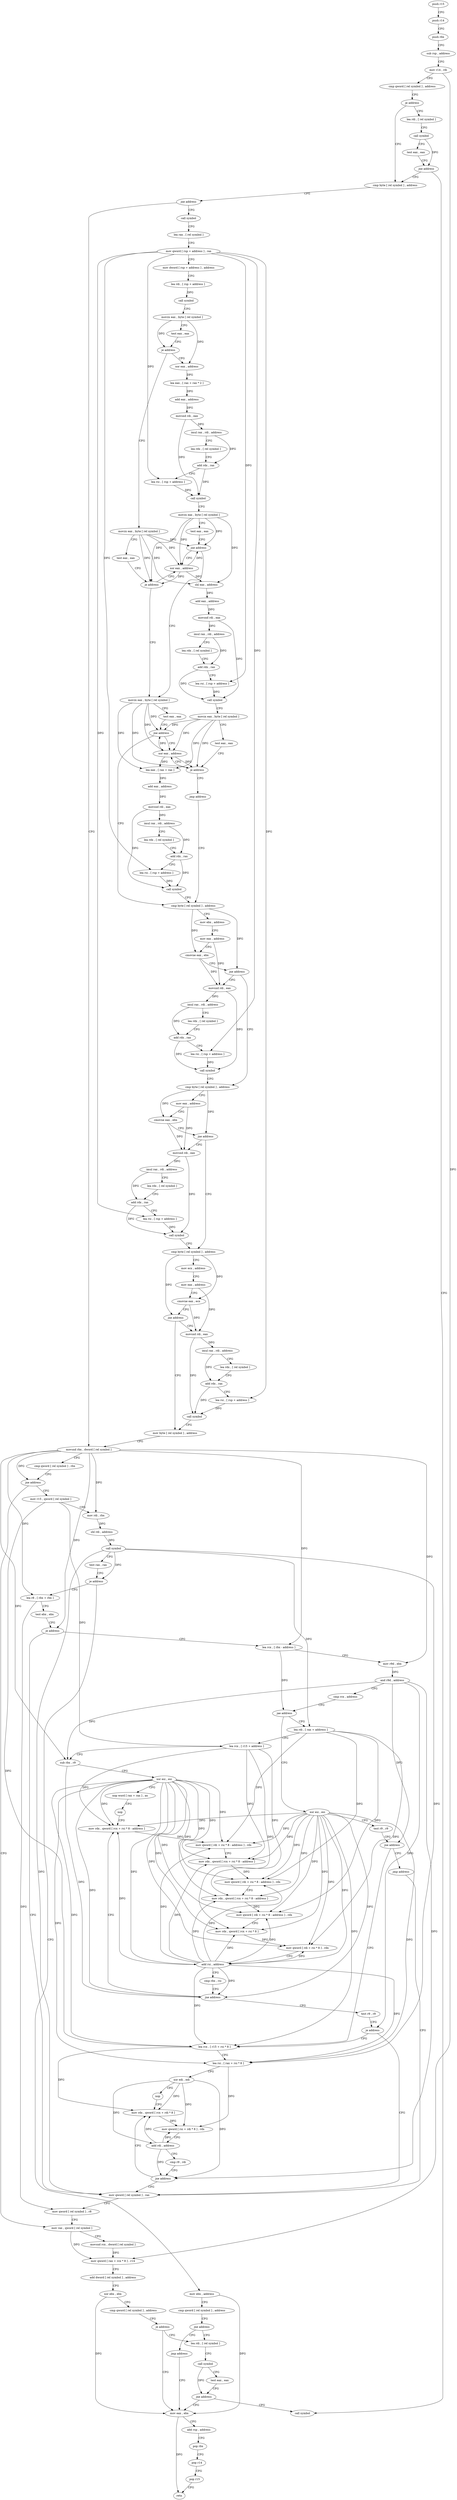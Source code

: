 digraph "func" {
"174272" [label = "push r15" ]
"174274" [label = "push r14" ]
"174276" [label = "push rbx" ]
"174277" [label = "sub rsp , address" ]
"174284" [label = "mov r14 , rdi" ]
"174287" [label = "cmp qword [ rel symbol ] , address" ]
"174295" [label = "je address" ]
"174317" [label = "cmp byte [ rel symbol ] , address" ]
"174297" [label = "lea rdi , [ rel symbol ]" ]
"174324" [label = "jne address" ]
"174606" [label = "movsxd rbx , dword [ rel symbol ]" ]
"174330" [label = "call symbol" ]
"174304" [label = "call symbol" ]
"174309" [label = "test eax , eax" ]
"174311" [label = "jne address" ]
"175027" [label = "call symbol" ]
"174613" [label = "cmp qword [ rel symbol ] , rbx" ]
"174620" [label = "jne address" ]
"174959" [label = "mov rax , qword [ rel symbol ]" ]
"174626" [label = "mov r15 , qword [ rel symbol ]" ]
"174335" [label = "lea rax , [ rel symbol ]" ]
"174342" [label = "mov qword [ rsp + address ] , rax" ]
"174347" [label = "mov dword [ rsp + address ] , address" ]
"174358" [label = "lea rdi , [ rsp + address ]" ]
"174363" [label = "call symbol" ]
"174368" [label = "movzx eax , byte [ rel symbol ]" ]
"174375" [label = "test eax , eax" ]
"174377" [label = "je address" ]
"174703" [label = "xor eax , address" ]
"174383" [label = "movzx eax , byte [ rel symbol ]" ]
"174966" [label = "movsxd rcx , dword [ rel symbol ]" ]
"174973" [label = "mov qword [ rax + rcx * 8 ] , r14" ]
"174977" [label = "add dword [ rel symbol ] , address" ]
"174984" [label = "xor ebx , ebx" ]
"174986" [label = "cmp qword [ rel symbol ] , address" ]
"174994" [label = "je address" ]
"175012" [label = "mov eax , ebx" ]
"174996" [label = "lea rdi , [ rel symbol ]" ]
"174633" [label = "mov rdi , rbx" ]
"174636" [label = "shl rdi , address" ]
"174640" [label = "call symbol" ]
"174645" [label = "test rax , rax" ]
"174648" [label = "je address" ]
"174816" [label = "mov ebx , address" ]
"174654" [label = "lea r8 , [ rbx + rbx ]" ]
"174706" [label = "lea eax , [ rax + rax * 2 ]" ]
"174709" [label = "add eax , address" ]
"174712" [label = "movsxd rdi , eax" ]
"174715" [label = "imul rax , rdi , address" ]
"174722" [label = "lea rdx , [ rel symbol ]" ]
"174729" [label = "add rdx , rax" ]
"174732" [label = "lea rsi , [ rsp + address ]" ]
"174737" [label = "call symbol" ]
"174742" [label = "movzx eax , byte [ rel symbol ]" ]
"174749" [label = "test eax , eax" ]
"174751" [label = "jne address" ]
"174398" [label = "movzx eax , byte [ rel symbol ]" ]
"174757" [label = "xor eax , address" ]
"174390" [label = "test eax , eax" ]
"174392" [label = "je address" ]
"175014" [label = "add rsp , address" ]
"175021" [label = "pop rbx" ]
"175022" [label = "pop r14" ]
"175024" [label = "pop r15" ]
"175026" [label = "retn" ]
"175003" [label = "call symbol" ]
"175008" [label = "test eax , eax" ]
"175010" [label = "jne address" ]
"174821" [label = "cmp qword [ rel symbol ] , address" ]
"174829" [label = "jne address" ]
"174835" [label = "jmp address" ]
"174658" [label = "test ebx , ebx" ]
"174660" [label = "je address" ]
"174945" [label = "mov qword [ rel symbol ] , rax" ]
"174666" [label = "lea rcx , [ rbx - address ]" ]
"174405" [label = "test eax , eax" ]
"174407" [label = "jne address" ]
"174448" [label = "cmp byte [ rel symbol ] , address" ]
"174409" [label = "xor eax , address" ]
"174760" [label = "shl eax , address" ]
"174763" [label = "add eax , address" ]
"174766" [label = "movsxd rdi , eax" ]
"174769" [label = "imul rax , rdi , address" ]
"174776" [label = "lea rdx , [ rel symbol ]" ]
"174783" [label = "add rdx , rax" ]
"174786" [label = "lea rsi , [ rsp + address ]" ]
"174791" [label = "call symbol" ]
"174796" [label = "movzx eax , byte [ rel symbol ]" ]
"174803" [label = "test eax , eax" ]
"174805" [label = "je address" ]
"174811" [label = "jmp address" ]
"174952" [label = "mov qword [ rel symbol ] , r8" ]
"174670" [label = "mov r9d , ebx" ]
"174673" [label = "and r9d , address" ]
"174677" [label = "cmp rcx , address" ]
"174681" [label = "jae address" ]
"174840" [label = "lea rdi , [ rax + address ]" ]
"174687" [label = "xor esi , esi" ]
"174455" [label = "mov ebx , address" ]
"174460" [label = "mov eax , address" ]
"174465" [label = "cmovne eax , ebx" ]
"174468" [label = "jne address" ]
"174500" [label = "cmp byte [ rel symbol ] , address" ]
"174470" [label = "movsxd rdi , eax" ]
"174412" [label = "lea eax , [ rax + rax ]" ]
"174415" [label = "add eax , address" ]
"174418" [label = "movsxd rdi , eax" ]
"174421" [label = "imul rax , rdi , address" ]
"174428" [label = "lea rdx , [ rel symbol ]" ]
"174435" [label = "add rdx , rax" ]
"174438" [label = "lea rsi , [ rsp + address ]" ]
"174443" [label = "call symbol" ]
"174844" [label = "lea rcx , [ r15 + address ]" ]
"174848" [label = "sub rbx , r9" ]
"174851" [label = "xor esi , esi" ]
"174853" [label = "nop word [ rax + rax ] , ax" ]
"174863" [label = "nop" ]
"174864" [label = "mov rdx , qword [ rcx + rsi * 8 - address ]" ]
"174689" [label = "test r9 , r9" ]
"174692" [label = "jne address" ]
"174916" [label = "lea rcx , [ r15 + rsi * 8 ]" ]
"174698" [label = "jmp address" ]
"174507" [label = "mov eax , address" ]
"174512" [label = "cmovne eax , ebx" ]
"174515" [label = "jne address" ]
"174547" [label = "cmp byte [ rel symbol ] , address" ]
"174517" [label = "movsxd rdi , eax" ]
"174473" [label = "imul rax , rdi , address" ]
"174480" [label = "lea rdx , [ rel symbol ]" ]
"174487" [label = "add rdx , rax" ]
"174490" [label = "lea rsi , [ rsp + address ]" ]
"174495" [label = "call symbol" ]
"174869" [label = "mov qword [ rdi + rsi * 8 - address ] , rdx" ]
"174874" [label = "mov rdx , qword [ rcx + rsi * 8 - address ]" ]
"174879" [label = "mov qword [ rdi + rsi * 8 - address ] , rdx" ]
"174884" [label = "mov rdx , qword [ rcx + rsi * 8 - address ]" ]
"174889" [label = "mov qword [ rdi + rsi * 8 - address ] , rdx" ]
"174894" [label = "mov rdx , qword [ rcx + rsi * 8 ]" ]
"174898" [label = "mov qword [ rdi + rsi * 8 ] , rdx" ]
"174902" [label = "add rsi , address" ]
"174906" [label = "cmp rbx , rsi" ]
"174909" [label = "jne address" ]
"174911" [label = "test r9 , r9" ]
"174914" [label = "je address" ]
"174920" [label = "lea rsi , [ rax + rsi * 8 ]" ]
"174924" [label = "xor edi , edi" ]
"174926" [label = "nop" ]
"174928" [label = "mov rdx , qword [ rcx + rdi * 8 ]" ]
"174554" [label = "mov ecx , address" ]
"174559" [label = "mov eax , address" ]
"174564" [label = "cmovne eax , ecx" ]
"174567" [label = "jne address" ]
"174599" [label = "mov byte [ rel symbol ] , address" ]
"174569" [label = "movsxd rdi , eax" ]
"174520" [label = "imul rax , rdi , address" ]
"174527" [label = "lea rdx , [ rel symbol ]" ]
"174534" [label = "add rdx , rax" ]
"174537" [label = "lea rsi , [ rsp + address ]" ]
"174542" [label = "call symbol" ]
"174932" [label = "mov qword [ rsi + rdi * 8 ] , rdx" ]
"174936" [label = "add rdi , address" ]
"174940" [label = "cmp r9 , rdi" ]
"174943" [label = "jne address" ]
"174572" [label = "imul rax , rdi , address" ]
"174579" [label = "lea rdx , [ rel symbol ]" ]
"174586" [label = "add rdx , rax" ]
"174589" [label = "lea rsi , [ rsp + address ]" ]
"174594" [label = "call symbol" ]
"174272" -> "174274" [ label = "CFG" ]
"174274" -> "174276" [ label = "CFG" ]
"174276" -> "174277" [ label = "CFG" ]
"174277" -> "174284" [ label = "CFG" ]
"174284" -> "174287" [ label = "CFG" ]
"174284" -> "174973" [ label = "DFG" ]
"174287" -> "174295" [ label = "CFG" ]
"174295" -> "174317" [ label = "CFG" ]
"174295" -> "174297" [ label = "CFG" ]
"174317" -> "174324" [ label = "CFG" ]
"174297" -> "174304" [ label = "CFG" ]
"174324" -> "174606" [ label = "CFG" ]
"174324" -> "174330" [ label = "CFG" ]
"174606" -> "174613" [ label = "CFG" ]
"174606" -> "174620" [ label = "DFG" ]
"174606" -> "174633" [ label = "DFG" ]
"174606" -> "174654" [ label = "DFG" ]
"174606" -> "174660" [ label = "DFG" ]
"174606" -> "174666" [ label = "DFG" ]
"174606" -> "174670" [ label = "DFG" ]
"174606" -> "174848" [ label = "DFG" ]
"174330" -> "174335" [ label = "CFG" ]
"174304" -> "174309" [ label = "CFG" ]
"174304" -> "174311" [ label = "DFG" ]
"174309" -> "174311" [ label = "CFG" ]
"174311" -> "175027" [ label = "CFG" ]
"174311" -> "174317" [ label = "CFG" ]
"174613" -> "174620" [ label = "CFG" ]
"174620" -> "174959" [ label = "CFG" ]
"174620" -> "174626" [ label = "CFG" ]
"174959" -> "174966" [ label = "CFG" ]
"174959" -> "174973" [ label = "DFG" ]
"174626" -> "174633" [ label = "CFG" ]
"174626" -> "174844" [ label = "DFG" ]
"174626" -> "174916" [ label = "DFG" ]
"174335" -> "174342" [ label = "CFG" ]
"174342" -> "174347" [ label = "CFG" ]
"174342" -> "174732" [ label = "DFG" ]
"174342" -> "174786" [ label = "DFG" ]
"174342" -> "174438" [ label = "DFG" ]
"174342" -> "174490" [ label = "DFG" ]
"174342" -> "174537" [ label = "DFG" ]
"174342" -> "174589" [ label = "DFG" ]
"174347" -> "174358" [ label = "CFG" ]
"174358" -> "174363" [ label = "DFG" ]
"174363" -> "174368" [ label = "CFG" ]
"174368" -> "174375" [ label = "CFG" ]
"174368" -> "174377" [ label = "DFG" ]
"174368" -> "174703" [ label = "DFG" ]
"174375" -> "174377" [ label = "CFG" ]
"174377" -> "174703" [ label = "CFG" ]
"174377" -> "174383" [ label = "CFG" ]
"174703" -> "174706" [ label = "DFG" ]
"174383" -> "174390" [ label = "CFG" ]
"174383" -> "174751" [ label = "DFG" ]
"174383" -> "174392" [ label = "DFG" ]
"174383" -> "174757" [ label = "DFG" ]
"174383" -> "174760" [ label = "DFG" ]
"174966" -> "174973" [ label = "DFG" ]
"174973" -> "174977" [ label = "CFG" ]
"174977" -> "174984" [ label = "CFG" ]
"174984" -> "174986" [ label = "CFG" ]
"174984" -> "175012" [ label = "DFG" ]
"174986" -> "174994" [ label = "CFG" ]
"174994" -> "175012" [ label = "CFG" ]
"174994" -> "174996" [ label = "CFG" ]
"175012" -> "175014" [ label = "CFG" ]
"175012" -> "175026" [ label = "DFG" ]
"174996" -> "175003" [ label = "CFG" ]
"174633" -> "174636" [ label = "DFG" ]
"174636" -> "174640" [ label = "DFG" ]
"174640" -> "174645" [ label = "CFG" ]
"174640" -> "174648" [ label = "DFG" ]
"174640" -> "174945" [ label = "DFG" ]
"174640" -> "174840" [ label = "DFG" ]
"174640" -> "174920" [ label = "DFG" ]
"174645" -> "174648" [ label = "CFG" ]
"174648" -> "174816" [ label = "CFG" ]
"174648" -> "174654" [ label = "CFG" ]
"174816" -> "174821" [ label = "CFG" ]
"174816" -> "175012" [ label = "DFG" ]
"174654" -> "174658" [ label = "CFG" ]
"174654" -> "174952" [ label = "DFG" ]
"174706" -> "174709" [ label = "DFG" ]
"174709" -> "174712" [ label = "DFG" ]
"174712" -> "174715" [ label = "DFG" ]
"174712" -> "174737" [ label = "DFG" ]
"174715" -> "174722" [ label = "CFG" ]
"174715" -> "174729" [ label = "DFG" ]
"174722" -> "174729" [ label = "CFG" ]
"174729" -> "174732" [ label = "CFG" ]
"174729" -> "174737" [ label = "DFG" ]
"174732" -> "174737" [ label = "DFG" ]
"174737" -> "174742" [ label = "CFG" ]
"174742" -> "174749" [ label = "CFG" ]
"174742" -> "174751" [ label = "DFG" ]
"174742" -> "174392" [ label = "DFG" ]
"174742" -> "174757" [ label = "DFG" ]
"174742" -> "174760" [ label = "DFG" ]
"174749" -> "174751" [ label = "CFG" ]
"174751" -> "174398" [ label = "CFG" ]
"174751" -> "174757" [ label = "CFG" ]
"174398" -> "174405" [ label = "CFG" ]
"174398" -> "174407" [ label = "DFG" ]
"174398" -> "174805" [ label = "DFG" ]
"174398" -> "174409" [ label = "DFG" ]
"174398" -> "174412" [ label = "DFG" ]
"174757" -> "174760" [ label = "DFG" ]
"174757" -> "174751" [ label = "DFG" ]
"174757" -> "174392" [ label = "DFG" ]
"174390" -> "174392" [ label = "CFG" ]
"174392" -> "174757" [ label = "CFG" ]
"174392" -> "174398" [ label = "CFG" ]
"175014" -> "175021" [ label = "CFG" ]
"175021" -> "175022" [ label = "CFG" ]
"175022" -> "175024" [ label = "CFG" ]
"175024" -> "175026" [ label = "CFG" ]
"175003" -> "175008" [ label = "CFG" ]
"175003" -> "175010" [ label = "DFG" ]
"175008" -> "175010" [ label = "CFG" ]
"175010" -> "175027" [ label = "CFG" ]
"175010" -> "175012" [ label = "CFG" ]
"174821" -> "174829" [ label = "CFG" ]
"174829" -> "174996" [ label = "CFG" ]
"174829" -> "174835" [ label = "CFG" ]
"174835" -> "175012" [ label = "CFG" ]
"174658" -> "174660" [ label = "CFG" ]
"174660" -> "174945" [ label = "CFG" ]
"174660" -> "174666" [ label = "CFG" ]
"174945" -> "174952" [ label = "CFG" ]
"174666" -> "174670" [ label = "CFG" ]
"174666" -> "174681" [ label = "DFG" ]
"174405" -> "174407" [ label = "CFG" ]
"174407" -> "174448" [ label = "CFG" ]
"174407" -> "174409" [ label = "CFG" ]
"174448" -> "174455" [ label = "CFG" ]
"174448" -> "174465" [ label = "DFG" ]
"174448" -> "174468" [ label = "DFG" ]
"174409" -> "174412" [ label = "DFG" ]
"174409" -> "174407" [ label = "DFG" ]
"174409" -> "174805" [ label = "DFG" ]
"174760" -> "174763" [ label = "DFG" ]
"174763" -> "174766" [ label = "DFG" ]
"174766" -> "174769" [ label = "DFG" ]
"174766" -> "174791" [ label = "DFG" ]
"174769" -> "174776" [ label = "CFG" ]
"174769" -> "174783" [ label = "DFG" ]
"174776" -> "174783" [ label = "CFG" ]
"174783" -> "174786" [ label = "CFG" ]
"174783" -> "174791" [ label = "DFG" ]
"174786" -> "174791" [ label = "DFG" ]
"174791" -> "174796" [ label = "CFG" ]
"174796" -> "174803" [ label = "CFG" ]
"174796" -> "174407" [ label = "DFG" ]
"174796" -> "174805" [ label = "DFG" ]
"174796" -> "174409" [ label = "DFG" ]
"174796" -> "174412" [ label = "DFG" ]
"174803" -> "174805" [ label = "CFG" ]
"174805" -> "174409" [ label = "CFG" ]
"174805" -> "174811" [ label = "CFG" ]
"174811" -> "174448" [ label = "CFG" ]
"174952" -> "174959" [ label = "CFG" ]
"174670" -> "174673" [ label = "DFG" ]
"174673" -> "174677" [ label = "CFG" ]
"174673" -> "174848" [ label = "DFG" ]
"174673" -> "174692" [ label = "DFG" ]
"174673" -> "174914" [ label = "DFG" ]
"174673" -> "174943" [ label = "DFG" ]
"174677" -> "174681" [ label = "CFG" ]
"174681" -> "174840" [ label = "CFG" ]
"174681" -> "174687" [ label = "CFG" ]
"174840" -> "174844" [ label = "CFG" ]
"174840" -> "174869" [ label = "DFG" ]
"174840" -> "174879" [ label = "DFG" ]
"174840" -> "174889" [ label = "DFG" ]
"174840" -> "174898" [ label = "DFG" ]
"174687" -> "174689" [ label = "CFG" ]
"174687" -> "174864" [ label = "DFG" ]
"174687" -> "174869" [ label = "DFG" ]
"174687" -> "174874" [ label = "DFG" ]
"174687" -> "174879" [ label = "DFG" ]
"174687" -> "174884" [ label = "DFG" ]
"174687" -> "174889" [ label = "DFG" ]
"174687" -> "174894" [ label = "DFG" ]
"174687" -> "174898" [ label = "DFG" ]
"174687" -> "174902" [ label = "DFG" ]
"174687" -> "174909" [ label = "DFG" ]
"174687" -> "174916" [ label = "DFG" ]
"174687" -> "174920" [ label = "DFG" ]
"174455" -> "174460" [ label = "CFG" ]
"174460" -> "174465" [ label = "CFG" ]
"174460" -> "174470" [ label = "DFG" ]
"174465" -> "174468" [ label = "CFG" ]
"174465" -> "174470" [ label = "DFG" ]
"174468" -> "174500" [ label = "CFG" ]
"174468" -> "174470" [ label = "CFG" ]
"174500" -> "174507" [ label = "CFG" ]
"174500" -> "174512" [ label = "DFG" ]
"174500" -> "174515" [ label = "DFG" ]
"174470" -> "174473" [ label = "DFG" ]
"174470" -> "174495" [ label = "DFG" ]
"174412" -> "174415" [ label = "DFG" ]
"174415" -> "174418" [ label = "DFG" ]
"174418" -> "174421" [ label = "DFG" ]
"174418" -> "174443" [ label = "DFG" ]
"174421" -> "174428" [ label = "CFG" ]
"174421" -> "174435" [ label = "DFG" ]
"174428" -> "174435" [ label = "CFG" ]
"174435" -> "174438" [ label = "CFG" ]
"174435" -> "174443" [ label = "DFG" ]
"174438" -> "174443" [ label = "DFG" ]
"174443" -> "174448" [ label = "CFG" ]
"174844" -> "174848" [ label = "CFG" ]
"174844" -> "174864" [ label = "DFG" ]
"174844" -> "174874" [ label = "DFG" ]
"174844" -> "174884" [ label = "DFG" ]
"174844" -> "174894" [ label = "DFG" ]
"174848" -> "174851" [ label = "CFG" ]
"174848" -> "174909" [ label = "DFG" ]
"174851" -> "174853" [ label = "CFG" ]
"174851" -> "174864" [ label = "DFG" ]
"174851" -> "174869" [ label = "DFG" ]
"174851" -> "174874" [ label = "DFG" ]
"174851" -> "174879" [ label = "DFG" ]
"174851" -> "174884" [ label = "DFG" ]
"174851" -> "174889" [ label = "DFG" ]
"174851" -> "174894" [ label = "DFG" ]
"174851" -> "174898" [ label = "DFG" ]
"174851" -> "174902" [ label = "DFG" ]
"174851" -> "174909" [ label = "DFG" ]
"174851" -> "174916" [ label = "DFG" ]
"174851" -> "174920" [ label = "DFG" ]
"174853" -> "174863" [ label = "CFG" ]
"174863" -> "174864" [ label = "CFG" ]
"174864" -> "174869" [ label = "DFG" ]
"174689" -> "174692" [ label = "CFG" ]
"174692" -> "174916" [ label = "CFG" ]
"174692" -> "174698" [ label = "CFG" ]
"174916" -> "174920" [ label = "CFG" ]
"174916" -> "174928" [ label = "DFG" ]
"174698" -> "174945" [ label = "CFG" ]
"174507" -> "174512" [ label = "CFG" ]
"174507" -> "174517" [ label = "DFG" ]
"174512" -> "174515" [ label = "CFG" ]
"174512" -> "174517" [ label = "DFG" ]
"174515" -> "174547" [ label = "CFG" ]
"174515" -> "174517" [ label = "CFG" ]
"174547" -> "174554" [ label = "CFG" ]
"174547" -> "174564" [ label = "DFG" ]
"174547" -> "174567" [ label = "DFG" ]
"174517" -> "174520" [ label = "DFG" ]
"174517" -> "174542" [ label = "DFG" ]
"174473" -> "174480" [ label = "CFG" ]
"174473" -> "174487" [ label = "DFG" ]
"174480" -> "174487" [ label = "CFG" ]
"174487" -> "174490" [ label = "CFG" ]
"174487" -> "174495" [ label = "DFG" ]
"174490" -> "174495" [ label = "DFG" ]
"174495" -> "174500" [ label = "CFG" ]
"174869" -> "174874" [ label = "CFG" ]
"174874" -> "174879" [ label = "DFG" ]
"174879" -> "174884" [ label = "CFG" ]
"174884" -> "174889" [ label = "DFG" ]
"174889" -> "174894" [ label = "CFG" ]
"174894" -> "174898" [ label = "DFG" ]
"174898" -> "174902" [ label = "CFG" ]
"174902" -> "174906" [ label = "CFG" ]
"174902" -> "174864" [ label = "DFG" ]
"174902" -> "174874" [ label = "DFG" ]
"174902" -> "174884" [ label = "DFG" ]
"174902" -> "174894" [ label = "DFG" ]
"174902" -> "174869" [ label = "DFG" ]
"174902" -> "174879" [ label = "DFG" ]
"174902" -> "174889" [ label = "DFG" ]
"174902" -> "174898" [ label = "DFG" ]
"174902" -> "174909" [ label = "DFG" ]
"174902" -> "174916" [ label = "DFG" ]
"174902" -> "174920" [ label = "DFG" ]
"174906" -> "174909" [ label = "CFG" ]
"174909" -> "174864" [ label = "CFG" ]
"174909" -> "174911" [ label = "CFG" ]
"174911" -> "174914" [ label = "CFG" ]
"174914" -> "174945" [ label = "CFG" ]
"174914" -> "174916" [ label = "CFG" ]
"174920" -> "174924" [ label = "CFG" ]
"174920" -> "174932" [ label = "DFG" ]
"174924" -> "174926" [ label = "CFG" ]
"174924" -> "174928" [ label = "DFG" ]
"174924" -> "174932" [ label = "DFG" ]
"174924" -> "174936" [ label = "DFG" ]
"174924" -> "174943" [ label = "DFG" ]
"174926" -> "174928" [ label = "CFG" ]
"174928" -> "174932" [ label = "DFG" ]
"174554" -> "174559" [ label = "CFG" ]
"174559" -> "174564" [ label = "CFG" ]
"174559" -> "174569" [ label = "DFG" ]
"174564" -> "174567" [ label = "CFG" ]
"174564" -> "174569" [ label = "DFG" ]
"174567" -> "174599" [ label = "CFG" ]
"174567" -> "174569" [ label = "CFG" ]
"174599" -> "174606" [ label = "CFG" ]
"174569" -> "174572" [ label = "DFG" ]
"174569" -> "174594" [ label = "DFG" ]
"174520" -> "174527" [ label = "CFG" ]
"174520" -> "174534" [ label = "DFG" ]
"174527" -> "174534" [ label = "CFG" ]
"174534" -> "174537" [ label = "CFG" ]
"174534" -> "174542" [ label = "DFG" ]
"174537" -> "174542" [ label = "DFG" ]
"174542" -> "174547" [ label = "CFG" ]
"174932" -> "174936" [ label = "CFG" ]
"174936" -> "174940" [ label = "CFG" ]
"174936" -> "174928" [ label = "DFG" ]
"174936" -> "174932" [ label = "DFG" ]
"174936" -> "174943" [ label = "DFG" ]
"174940" -> "174943" [ label = "CFG" ]
"174943" -> "174928" [ label = "CFG" ]
"174943" -> "174945" [ label = "CFG" ]
"174572" -> "174579" [ label = "CFG" ]
"174572" -> "174586" [ label = "DFG" ]
"174579" -> "174586" [ label = "CFG" ]
"174586" -> "174589" [ label = "CFG" ]
"174586" -> "174594" [ label = "DFG" ]
"174589" -> "174594" [ label = "DFG" ]
"174594" -> "174599" [ label = "CFG" ]
}
